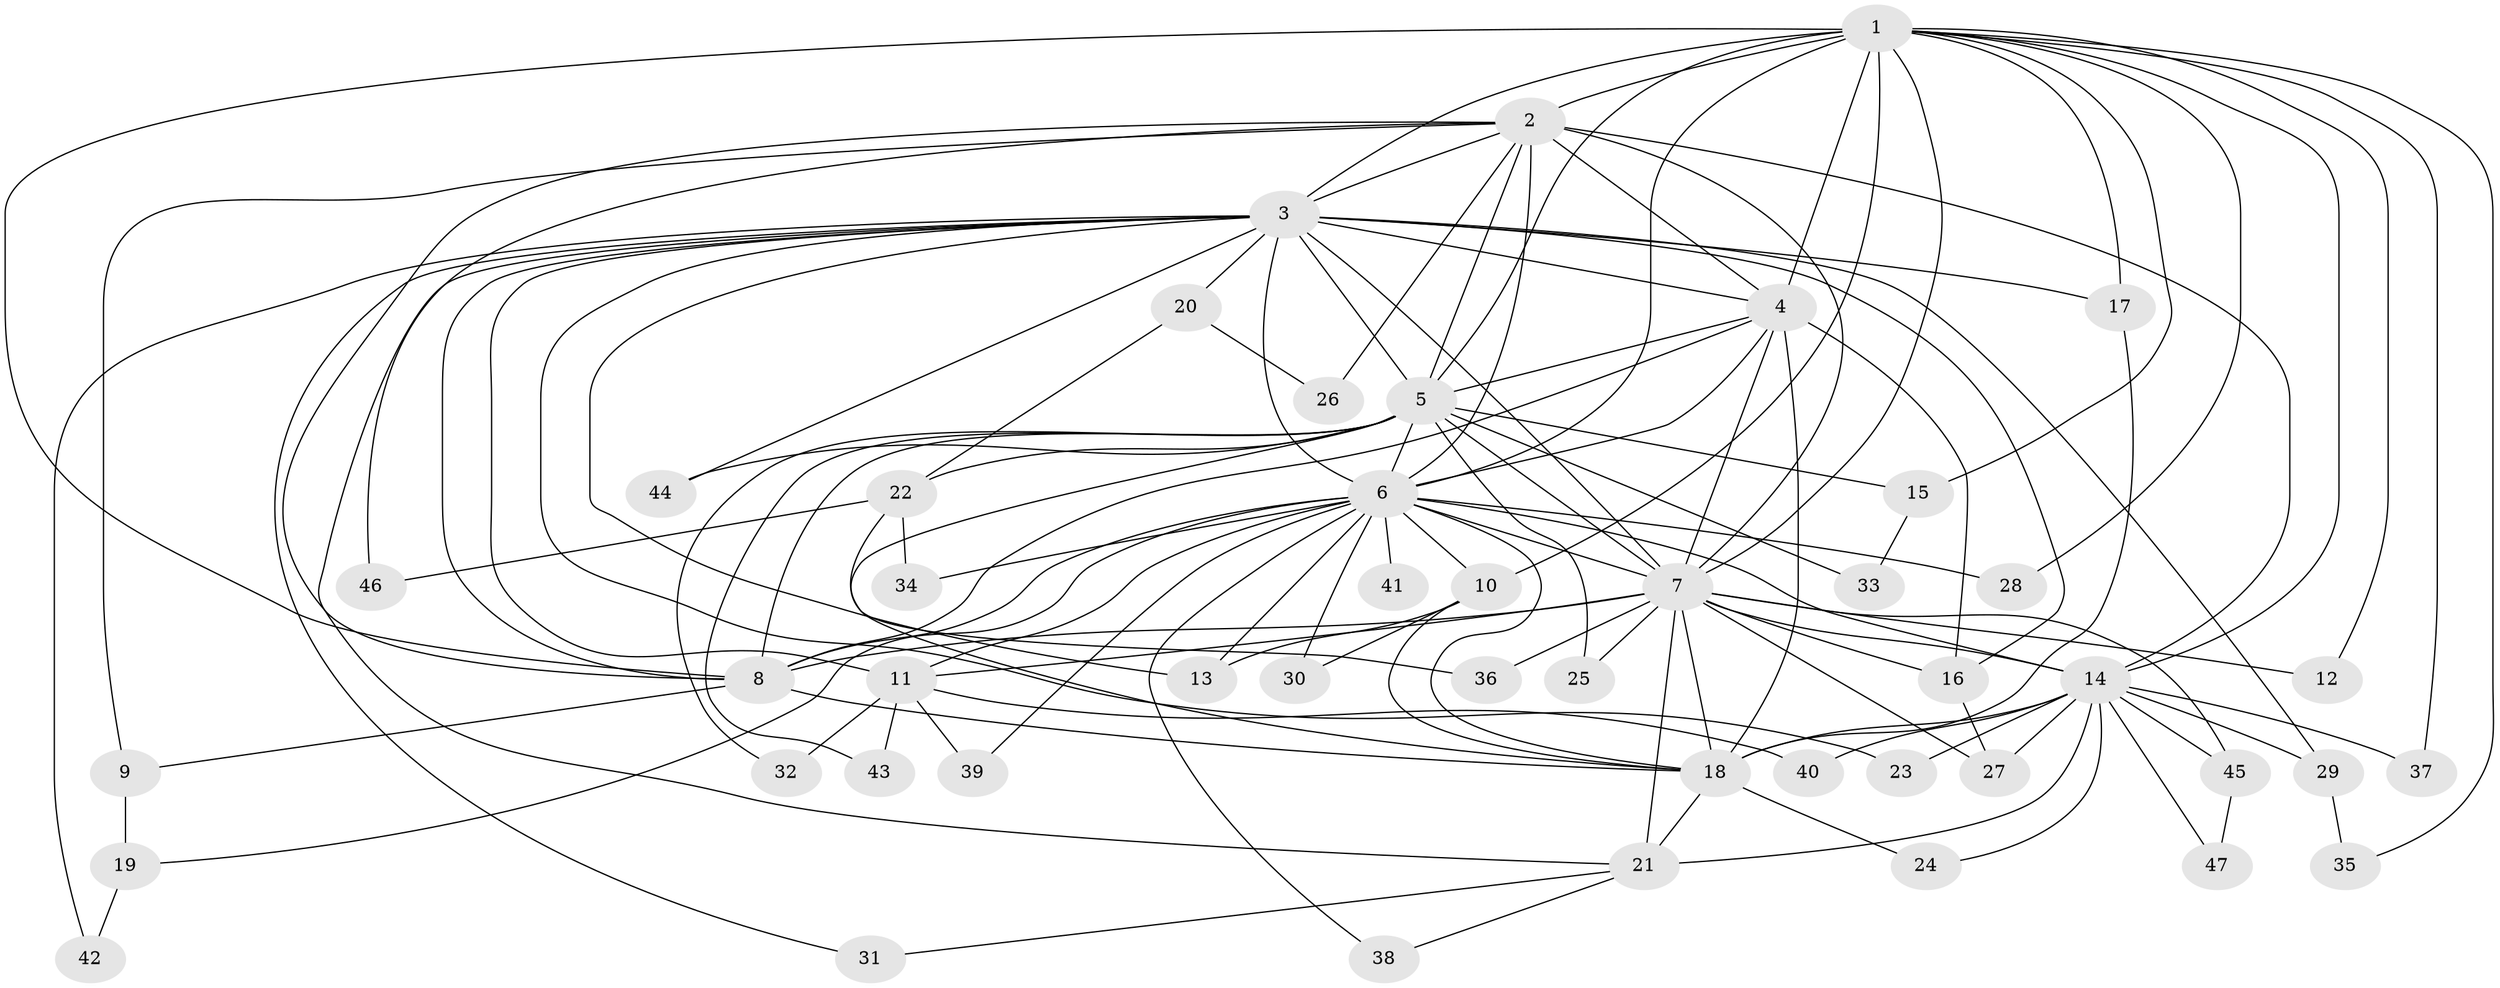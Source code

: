 // original degree distribution, {18: 0.01282051282051282, 15: 0.01282051282051282, 14: 0.01282051282051282, 21: 0.05128205128205128, 19: 0.01282051282051282, 12: 0.01282051282051282, 17: 0.01282051282051282, 3: 0.15384615384615385, 4: 0.07692307692307693, 6: 0.01282051282051282, 2: 0.5769230769230769, 5: 0.02564102564102564, 10: 0.01282051282051282, 7: 0.01282051282051282}
// Generated by graph-tools (version 1.1) at 2025/49/03/04/25 22:49:28]
// undirected, 47 vertices, 118 edges
graph export_dot {
  node [color=gray90,style=filled];
  1;
  2;
  3;
  4;
  5;
  6;
  7;
  8;
  9;
  10;
  11;
  12;
  13;
  14;
  15;
  16;
  17;
  18;
  19;
  20;
  21;
  22;
  23;
  24;
  25;
  26;
  27;
  28;
  29;
  30;
  31;
  32;
  33;
  34;
  35;
  36;
  37;
  38;
  39;
  40;
  41;
  42;
  43;
  44;
  45;
  46;
  47;
  1 -- 2 [weight=2.0];
  1 -- 3 [weight=2.0];
  1 -- 4 [weight=1.0];
  1 -- 5 [weight=1.0];
  1 -- 6 [weight=2.0];
  1 -- 7 [weight=1.0];
  1 -- 8 [weight=1.0];
  1 -- 10 [weight=1.0];
  1 -- 12 [weight=1.0];
  1 -- 14 [weight=1.0];
  1 -- 15 [weight=1.0];
  1 -- 17 [weight=1.0];
  1 -- 28 [weight=1.0];
  1 -- 35 [weight=1.0];
  1 -- 37 [weight=1.0];
  2 -- 3 [weight=2.0];
  2 -- 4 [weight=1.0];
  2 -- 5 [weight=1.0];
  2 -- 6 [weight=3.0];
  2 -- 7 [weight=1.0];
  2 -- 8 [weight=1.0];
  2 -- 9 [weight=1.0];
  2 -- 14 [weight=1.0];
  2 -- 26 [weight=1.0];
  2 -- 46 [weight=1.0];
  3 -- 4 [weight=3.0];
  3 -- 5 [weight=3.0];
  3 -- 6 [weight=4.0];
  3 -- 7 [weight=2.0];
  3 -- 8 [weight=2.0];
  3 -- 11 [weight=1.0];
  3 -- 13 [weight=1.0];
  3 -- 16 [weight=2.0];
  3 -- 17 [weight=1.0];
  3 -- 20 [weight=1.0];
  3 -- 21 [weight=1.0];
  3 -- 23 [weight=1.0];
  3 -- 29 [weight=1.0];
  3 -- 31 [weight=1.0];
  3 -- 42 [weight=1.0];
  3 -- 44 [weight=1.0];
  4 -- 5 [weight=1.0];
  4 -- 6 [weight=2.0];
  4 -- 7 [weight=1.0];
  4 -- 8 [weight=1.0];
  4 -- 16 [weight=1.0];
  4 -- 18 [weight=10.0];
  5 -- 6 [weight=2.0];
  5 -- 7 [weight=1.0];
  5 -- 8 [weight=1.0];
  5 -- 15 [weight=1.0];
  5 -- 18 [weight=2.0];
  5 -- 22 [weight=1.0];
  5 -- 25 [weight=1.0];
  5 -- 32 [weight=1.0];
  5 -- 33 [weight=1.0];
  5 -- 43 [weight=1.0];
  5 -- 44 [weight=1.0];
  6 -- 7 [weight=3.0];
  6 -- 8 [weight=3.0];
  6 -- 10 [weight=2.0];
  6 -- 11 [weight=2.0];
  6 -- 13 [weight=1.0];
  6 -- 14 [weight=1.0];
  6 -- 18 [weight=1.0];
  6 -- 19 [weight=1.0];
  6 -- 28 [weight=1.0];
  6 -- 30 [weight=1.0];
  6 -- 34 [weight=1.0];
  6 -- 38 [weight=1.0];
  6 -- 39 [weight=1.0];
  6 -- 41 [weight=2.0];
  7 -- 8 [weight=1.0];
  7 -- 11 [weight=1.0];
  7 -- 12 [weight=1.0];
  7 -- 14 [weight=1.0];
  7 -- 16 [weight=1.0];
  7 -- 18 [weight=2.0];
  7 -- 21 [weight=1.0];
  7 -- 25 [weight=1.0];
  7 -- 27 [weight=1.0];
  7 -- 36 [weight=1.0];
  7 -- 45 [weight=1.0];
  8 -- 9 [weight=1.0];
  8 -- 18 [weight=1.0];
  9 -- 19 [weight=1.0];
  10 -- 13 [weight=1.0];
  10 -- 18 [weight=1.0];
  10 -- 30 [weight=1.0];
  11 -- 32 [weight=2.0];
  11 -- 39 [weight=1.0];
  11 -- 40 [weight=1.0];
  11 -- 43 [weight=1.0];
  14 -- 18 [weight=1.0];
  14 -- 21 [weight=2.0];
  14 -- 23 [weight=1.0];
  14 -- 24 [weight=1.0];
  14 -- 27 [weight=1.0];
  14 -- 29 [weight=1.0];
  14 -- 37 [weight=1.0];
  14 -- 40 [weight=1.0];
  14 -- 45 [weight=1.0];
  14 -- 47 [weight=1.0];
  15 -- 33 [weight=1.0];
  16 -- 27 [weight=1.0];
  17 -- 18 [weight=1.0];
  18 -- 21 [weight=1.0];
  18 -- 24 [weight=1.0];
  19 -- 42 [weight=1.0];
  20 -- 22 [weight=1.0];
  20 -- 26 [weight=1.0];
  21 -- 31 [weight=1.0];
  21 -- 38 [weight=1.0];
  22 -- 34 [weight=1.0];
  22 -- 36 [weight=1.0];
  22 -- 46 [weight=1.0];
  29 -- 35 [weight=1.0];
  45 -- 47 [weight=1.0];
}

